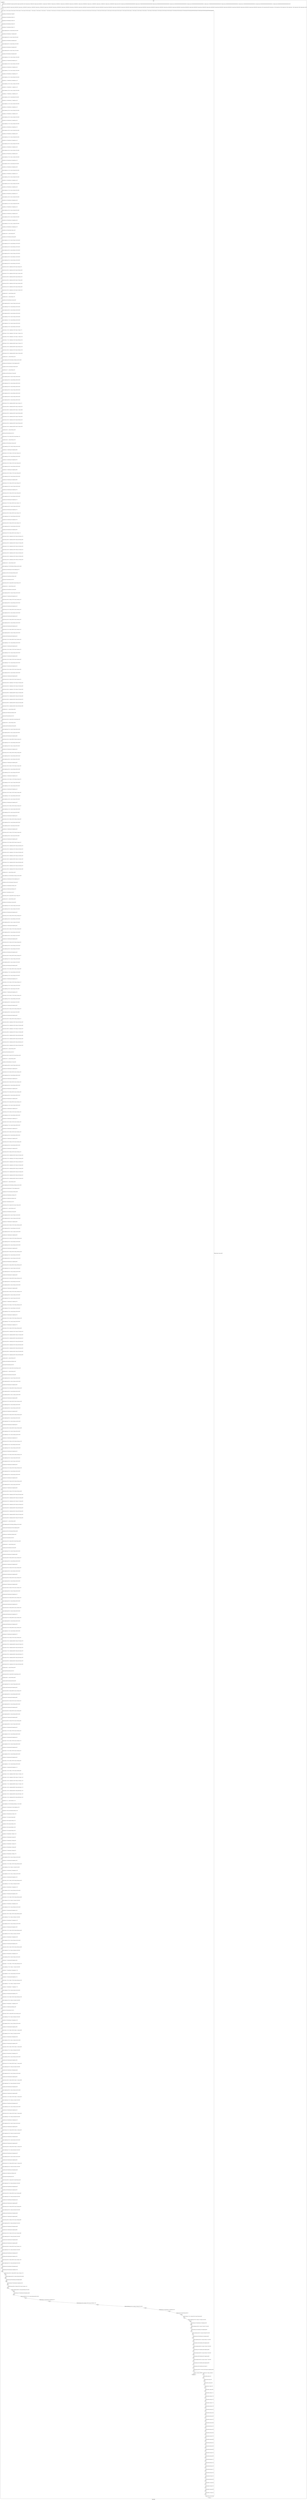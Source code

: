 digraph G {
label="Btor2XCFA";
subgraph cluster_0 {
label="main";
main_init[];
l1[];
l3[];
l4[];
l5[];
l6[];
l7[];
l8[];
l9[];
l10[];
l11[];
l12[];
l13[];
l14[];
l15[];
l16[];
l17[];
l18[];
l19[];
l20[];
l21[];
l22[];
l23[];
l24[];
l25[];
l26[];
l27[];
l28[];
l29[];
l30[];
l31[];
l32[];
l33[];
l34[];
l35[];
l36[];
l37[];
l38[];
l39[];
l40[];
l41[];
l42[];
l43[];
l44[];
l45[];
l46[];
l47[];
l48[];
l49[];
l50[];
l51[];
l52[];
l53[];
l54[];
l55[];
l56[];
l57[];
l58[];
l59[];
l60[];
l61[];
l62[];
l63[];
l64[];
l65[];
l66[];
l67[];
l68[];
l69[];
l70[];
l71[];
l72[];
l73[];
l74[];
l75[];
l76[];
l77[];
l78[];
l79[];
l80[];
l81[];
l82[];
l83[];
l84[];
l85[];
l86[];
l87[];
l88[];
l89[];
l90[];
l91[];
l92[];
l93[];
l94[];
l95[];
l96[];
l97[];
l98[];
l99[];
l100[];
l101[];
l102[];
l103[];
l104[];
l105[];
l106[];
l107[];
l108[];
l109[];
l110[];
l111[];
l112[];
l113[];
l114[];
l115[];
l116[];
l117[];
l118[];
l119[];
l120[];
l121[];
l122[];
l123[];
l124[];
l125[];
l126[];
l127[];
l128[];
l129[];
l130[];
l131[];
l132[];
l133[];
l134[];
l135[];
l136[];
l137[];
l138[];
l139[];
l140[];
l141[];
l142[];
l143[];
l144[];
l145[];
l146[];
l147[];
l148[];
l149[];
l150[];
l151[];
l152[];
l153[];
l154[];
l155[];
l156[];
l157[];
l158[];
l159[];
l160[];
l161[];
l162[];
l163[];
l164[];
l165[];
l166[];
l167[];
l168[];
l169[];
l170[];
l171[];
l172[];
l173[];
l174[];
l175[];
l176[];
l177[];
l178[];
l179[];
l180[];
l181[];
l182[];
l183[];
l184[];
l185[];
l186[];
l187[];
l188[];
l189[];
l190[];
l191[];
l192[];
l193[];
l194[];
l195[];
l196[];
l197[];
l198[];
l199[];
l200[];
l201[];
l202[];
l203[];
l204[];
l205[];
l206[];
l207[];
l208[];
l209[];
l210[];
l211[];
l212[];
l213[];
l214[];
l215[];
l216[];
l217[];
l218[];
l219[];
l220[];
l221[];
l222[];
l223[];
l224[];
l225[];
l226[];
l227[];
l228[];
l229[];
l230[];
l231[];
l232[];
l233[];
l234[];
l235[];
l236[];
l237[];
l238[];
l239[];
l240[];
l241[];
l242[];
l243[];
l244[];
l245[];
l246[];
l247[];
l248[];
l249[];
l250[];
l251[];
l252[];
l253[];
l254[];
l255[];
l256[];
l257[];
l258[];
l259[];
l260[];
l261[];
l262[];
l263[];
l264[];
l265[];
l266[];
l267[];
l268[];
l269[];
l270[];
l271[];
l272[];
l273[];
l274[];
l275[];
l276[];
l277[];
l278[];
l279[];
l280[];
l281[];
l282[];
l283[];
l284[];
l285[];
l286[];
l287[];
l288[];
l289[];
l290[];
l291[];
l292[];
l293[];
l294[];
l295[];
l296[];
l297[];
l298[];
l299[];
l300[];
l301[];
l302[];
l303[];
l304[];
l305[];
l306[];
l307[];
l308[];
l309[];
l310[];
l311[];
l312[];
l313[];
l314[];
l315[];
l316[];
l317[];
l318[];
l319[];
l320[];
l321[];
l322[];
l323[];
l324[];
l325[];
l326[];
l327[];
l328[];
l329[];
l330[];
l331[];
l332[];
l333[];
l334[];
l335[];
l336[];
l337[];
l338[];
l339[];
l340[];
l341[];
l342[];
l343[];
l344[];
l345[];
l346[];
l347[];
l348[];
l349[];
l350[];
l351[];
l352[];
l353[];
l354[];
l355[];
l356[];
l357[];
l358[];
l359[];
l360[];
l361[];
l362[];
l363[];
l364[];
l365[];
l366[];
l367[];
l368[];
l369[];
l370[];
l371[];
l372[];
l373[];
l374[];
l375[];
l376[];
l377[];
l378[];
l379[];
l380[];
l381[];
l382[];
l383[];
l384[];
l385[];
l386[];
l387[];
l388[];
l389[];
l390[];
l391[];
l392[];
l393[];
l394[];
l395[];
l396[];
l397[];
l398[];
l399[];
l400[];
l401[];
l402[];
l403[];
l404[];
l405[];
l406[];
l407[];
l408[];
l409[];
l410[];
l411[];
l412[];
l413[];
l414[];
l415[];
l416[];
l417[];
l418[];
l419[];
l420[];
l421[];
l422[];
l423[];
l424[];
l425[];
l426[];
l427[];
l428[];
l429[];
l430[];
l431[];
l432[];
l433[];
l434[];
l435[];
l436[];
l437[];
l438[];
l439[];
l440[];
l441[];
l442[];
l443[];
l444[];
l445[];
l446[];
l447[];
l448[];
l449[];
l450[];
l451[];
l452[];
l453[];
l454[];
l455[];
l456[];
l457[];
l458[];
l459[];
l460[];
l461[];
l462[];
l463[];
l464[];
l465[];
l466[];
l467[];
l468[];
l469[];
l470[];
l471[];
l472[];
l473[];
l474[];
l475[];
l476[];
l477[];
l478[];
l479[];
l480[];
l481[];
l482[];
l483[];
l484[];
l485[];
l486[];
l487[];
l488[];
l489[];
l490[];
l491[];
l492[];
l493[];
l494[];
l495[];
l496[];
l497[];
l498[];
l499[];
l500[];
l501[];
l502[];
l503[];
l504[];
l505[];
l506[];
l507[];
l508[];
l509[];
l510[];
l511[];
l512[];
l513[];
l514[];
l515[];
l516[];
l517[];
l518[];
l519[];
l520[];
l521[];
l522[];
l523[];
l524[];
l525[];
l526[];
l527[];
l528[];
l529[];
l530[];
l531[];
l532[];
l533[];
l534[];
l535[];
l536[];
l537[];
l538[];
l539[];
l540[];
l541[];
l542[];
l543[];
l544[];
l545[];
l546[];
l547[];
l548[];
l549[];
l550[];
l551[];
l552[];
l553[];
l554[];
l555[];
l556[];
l557[];
l558[];
l559[];
l560[];
l561[];
l562[];
l563[];
l564[];
l565[];
l566[];
l567[];
l568[];
l569[];
l570[];
l571[];
l572[];
l573[];
l574[];
l575[];
l576[];
l577[];
l578[];
l579[];
l580[];
l581[];
l582[];
l583[];
l584[];
l585[];
l586[];
l587[];
l588[];
l589[];
l590[];
l591[];
l592[];
l593[];
l594[];
l595[];
l596[];
l597[];
l598[];
l599[];
l600[];
l601[];
l602[];
l603[];
l604[];
l605[];
l606[];
l607[];
l608[];
l609[];
l610[];
l611[];
l612[];
l613[];
l614[];
l615[];
l616[];
l617[];
l618[];
l619[];
l620[];
l621[];
l622[];
l623[];
l624[];
l625[];
l626[];
l627[];
l628[];
l629[];
l630[];
l631[];
l632[];
l633[];
l634[];
l635[];
l636[];
l637[];
l638[];
l639[];
l640[];
l641[];
l642[];
l643[];
l644[];
l645[];
l646[];
l647[];
l648[];
l649[];
l650[];
l651[];
l652[];
l653[];
l654[];
l655[];
l656[];
l657[];
l658[];
l659[];
l660[];
l661[];
l662[];
l663[];
l664[];
l665[];
l666[];
l667[];
l668[];
l669[];
l670[];
l671[];
l672[];
l673[];
l674[];
l675[];
l676[];
l677[];
l678[];
l679[];
l680[];
l681[];
l682[];
l683[];
l684[];
l685[];
l686[];
l687[];
l688[];
l689[];
l690[];
l691[];
l692[];
l693[];
l694[];
l695[];
l696[];
l697[];
l698[];
l699[];
l700[];
l701[];
l702[];
l703[];
l704[];
l705[];
l706[];
l707[];
l708[];
l709[];
l710[];
l711[];
l712[];
l713[];
main_error[];
l714[];
l715[];
l716[];
l717[];
l718[];
l719[];
l720[];
l721[];
l722[];
l723[];
l724[];
l725[];
l726[];
l727[];
l728[];
l729[];
l730[];
l731[];
l732[];
l733[];
l734[];
l735[];
l736[];
l737[];
l738[];
l739[];
l740[];
l741[];
l742[];
l743[];
l744[];
l745[];
l746[];
l747[];
l748[];
l749[];
l750[];
l751[];
main_init -> l1 [label="[(assign const_5 #b00000000),(assign const_66 #b0),(assign const_88 #b01100100),(assign const_91 #b00001000),(assign const_94 #b00000111),(assign const_97 #b00000110),(assign const_100 #b00000101),(assign const_103 #b00000100),(assign const_106 #b00000011),(assign const_109 #b00000010),(assign const_112 #b00000001),(assign const_115 #b00001001),(assign const_120 #b00000000),(assign const_233 #b1),(assign const_236 #b000000000000000000000000),(assign const_237 #b00000000000000000000000000000000),(assign const_239 #b00000000000000000000000000000001),(assign const_243 #b00000000000000000000000000000010),(assign const_245 #b00000000000000000000000000000011),(assign const_247 #b00000000000000000000000000000100),(assign const_249 #b00000000000000000000000000000101),(assign const_251 #b00000000000000000000000000000110),(assign const_253 #b00000000000000000000000000000111),(assign const_334 #b00000000000000000000000000001000)] "];
l3 -> l4 [label="[(havoc input_161),(havoc input_163),(havoc input_165),(havoc input_167),(havoc input_169),(havoc input_171),(havoc input_173),(havoc input_175),(havoc input_177),(havoc input_179),(havoc input_181),(havoc input_183),(havoc input_185),(havoc input_187),(havoc input_189),(havoc input_191),(havoc input_193),(havoc input_195),(havoc input_197),(havoc input_199),(havoc input_201),(havoc input_203),(havoc input_205),(havoc input_207),(havoc input_209),(havoc input_211),(havoc input_213),(havoc input_215),(havoc input_217),(havoc input_219),(havoc input_221),(havoc input_223),(havoc input_225),(havoc input_227),(havoc input_229),(havoc input_231),(havoc input_235),(havoc input_286),(havoc input_351),(havoc input_445),(havoc input_539),(havoc input_642)] "];
l4 -> l5 [label="[(assign binary_83 (bvand state_67 state_69))] "];
l5 -> l6 [label="[(assign binary_84 (bvand binary_83 state_71))] "];
l6 -> l7 [label="[(assign binary_85 (bvand binary_84 state_73))] "];
l7 -> l8 [label="[(assign binary_86 (bvand binary_85 state_75))] "];
l8 -> l9 [label="[(assign binary_87 (bvand binary_86 state_77))] "];
l9 -> l10 [label="[(assign comparison_89 (ite (= const_88 state_6) #b1 #b0))] "];
l10 -> l11 [label="[(assign binary_90 (bvand binary_87 comparison_89))] "];
l11 -> l12 [label="[(assign comparison_92 (ite (= const_91 state_8) #b1 #b0))] "];
l12 -> l13 [label="[(assign binary_93 (bvand binary_90 comparison_92))] "];
l13 -> l14 [label="[(assign comparison_95 (ite (= const_94 state_10) #b1 #b0))] "];
l14 -> l15 [label="[(assign binary_96 (bvand binary_93 comparison_95))] "];
l15 -> l16 [label="[(assign comparison_98 (ite (= const_97 state_12) #b1 #b0))] "];
l16 -> l17 [label="[(assign binary_99 (bvand binary_96 comparison_98))] "];
l17 -> l18 [label="[(assign comparison_101 (ite (= const_100 state_14) #b1 #b0))] "];
l18 -> l19 [label="[(assign binary_102 (bvand binary_99 comparison_101))] "];
l19 -> l20 [label="[(assign comparison_104 (ite (= const_103 state_16) #b1 #b0))] "];
l20 -> l21 [label="[(assign binary_105 (bvand binary_102 comparison_104))] "];
l21 -> l22 [label="[(assign comparison_107 (ite (= const_106 state_18) #b1 #b0))] "];
l22 -> l23 [label="[(assign binary_108 (bvand binary_105 comparison_107))] "];
l23 -> l24 [label="[(assign comparison_110 (ite (= const_109 state_20) #b1 #b0))] "];
l24 -> l25 [label="[(assign binary_111 (bvand binary_108 comparison_110))] "];
l25 -> l26 [label="[(assign comparison_113 (ite (= const_112 state_22) #b1 #b0))] "];
l26 -> l27 [label="[(assign binary_114 (bvand binary_111 comparison_113))] "];
l27 -> l28 [label="[(assign comparison_116 (ite (= const_115 state_24) #b1 #b0))] "];
l28 -> l29 [label="[(assign binary_117 (bvand binary_114 comparison_116))] "];
l29 -> l30 [label="[(assign comparison_118 (ite (= const_88 state_26) #b1 #b0))] "];
l30 -> l31 [label="[(assign binary_119 (bvand binary_117 comparison_118))] "];
l31 -> l32 [label="[(assign comparison_121 (ite (= const_120 state_28) #b1 #b0))] "];
l32 -> l33 [label="[(assign binary_122 (bvand binary_119 comparison_121))] "];
l33 -> l34 [label="[(assign comparison_123 (ite (= const_120 state_30) #b1 #b0))] "];
l34 -> l35 [label="[(assign binary_124 (bvand binary_122 comparison_123))] "];
l35 -> l36 [label="[(assign comparison_125 (ite (= const_120 state_32) #b1 #b0))] "];
l36 -> l37 [label="[(assign binary_126 (bvand binary_124 comparison_125))] "];
l37 -> l38 [label="[(assign comparison_127 (ite (= const_120 state_34) #b1 #b0))] "];
l38 -> l39 [label="[(assign binary_128 (bvand binary_126 comparison_127))] "];
l39 -> l40 [label="[(assign comparison_129 (ite (= const_120 state_36) #b1 #b0))] "];
l40 -> l41 [label="[(assign binary_130 (bvand binary_128 comparison_129))] "];
l41 -> l42 [label="[(assign comparison_131 (ite (= const_120 state_38) #b1 #b0))] "];
l42 -> l43 [label="[(assign binary_132 (bvand binary_130 comparison_131))] "];
l43 -> l44 [label="[(assign comparison_133 (ite (= const_120 state_40) #b1 #b0))] "];
l44 -> l45 [label="[(assign binary_134 (bvand binary_132 comparison_133))] "];
l45 -> l46 [label="[(assign comparison_135 (ite (= const_120 state_42) #b1 #b0))] "];
l46 -> l47 [label="[(assign binary_136 (bvand binary_134 comparison_135))] "];
l47 -> l48 [label="[(assign comparison_137 (ite (= const_112 state_44) #b1 #b0))] "];
l48 -> l49 [label="[(assign binary_138 (bvand binary_136 comparison_137))] "];
l49 -> l50 [label="[(assign comparison_139 (ite (= const_88 state_46) #b1 #b0))] "];
l50 -> l51 [label="[(assign binary_140 (bvand binary_138 comparison_139))] "];
l51 -> l52 [label="[(assign comparison_141 (ite (= const_120 state_48) #b1 #b0))] "];
l52 -> l53 [label="[(assign binary_142 (bvand binary_140 comparison_141))] "];
l53 -> l54 [label="[(assign comparison_143 (ite (= const_120 state_50) #b1 #b0))] "];
l54 -> l55 [label="[(assign binary_144 (bvand binary_142 comparison_143))] "];
l55 -> l56 [label="[(assign comparison_145 (ite (= const_120 state_52) #b1 #b0))] "];
l56 -> l57 [label="[(assign binary_146 (bvand binary_144 comparison_145))] "];
l57 -> l58 [label="[(assign comparison_147 (ite (= const_120 state_54) #b1 #b0))] "];
l58 -> l59 [label="[(assign binary_148 (bvand binary_146 comparison_147))] "];
l59 -> l60 [label="[(assign comparison_149 (ite (= const_120 state_56) #b1 #b0))] "];
l60 -> l61 [label="[(assign binary_150 (bvand binary_148 comparison_149))] "];
l61 -> l62 [label="[(assign comparison_151 (ite (= const_120 state_58) #b1 #b0))] "];
l62 -> l63 [label="[(assign binary_152 (bvand binary_150 comparison_151))] "];
l63 -> l64 [label="[(assign comparison_153 (ite (= const_120 state_60) #b1 #b0))] "];
l64 -> l65 [label="[(assign binary_154 (bvand binary_152 comparison_153))] "];
l65 -> l66 [label="[(assign comparison_155 (ite (= const_120 state_62) #b1 #b0))] "];
l66 -> l67 [label="[(assign binary_156 (bvand binary_154 comparison_155))] "];
l67 -> l68 [label="[(assign comparison_157 (ite (= const_112 state_64) #b1 #b0))] "];
l68 -> l69 [label="[(assign binary_158 (bvand binary_156 comparison_157))] "];
l69 -> l70 [label="[(assign binary_159 (bvand state_81 binary_158))] "];
l70 -> l71 [label="[(assign binary_238 (++ const_236 input_199))] "];
l71 -> l72 [label="[(assign binary_240 (bvsub binary_238 const_239))] "];
l72 -> l73 [label="[(assign comparison_241 (ite (= const_237 binary_240) #b1 #b0))] "];
l73 -> l74 [label="[(assign comparison_242 (ite (= const_239 binary_240) #b1 #b0))] "];
l74 -> l75 [label="[(assign comparison_244 (ite (= const_243 binary_240) #b1 #b0))] "];
l75 -> l76 [label="[(assign comparison_246 (ite (= const_245 binary_240) #b1 #b0))] "];
l76 -> l77 [label="[(assign comparison_248 (ite (= const_247 binary_240) #b1 #b0))] "];
l77 -> l78 [label="[(assign comparison_250 (ite (= const_249 binary_240) #b1 #b0))] "];
l78 -> l79 [label="[(assign comparison_252 (ite (= const_251 binary_240) #b1 #b0))] "];
l79 -> l80 [label="[(assign comparison_254 (ite (= const_253 binary_240) #b1 #b0))] "];
l80 -> l81 [label="[(assign ternary_255 (ite (= comparison_254 #b1) input_195 input_197))] "];
l81 -> l82 [label="[(assign ternary_256 (ite (= comparison_252 #b1) input_193 ternary_255))] "];
l82 -> l83 [label="[(assign ternary_257 (ite (= comparison_250 #b1) input_191 ternary_256))] "];
l83 -> l84 [label="[(assign ternary_258 (ite (= comparison_248 #b1) input_189 ternary_257))] "];
l84 -> l85 [label="[(assign ternary_259 (ite (= comparison_246 #b1) input_187 ternary_258))] "];
l85 -> l86 [label="[(assign ternary_260 (ite (= comparison_244 #b1) input_185 ternary_259))] "];
l86 -> l87 [label="[(assign ternary_261 (ite (= comparison_242 #b1) input_183 ternary_260))] "];
l87 -> l88 [label="[(assign ternary_262 (ite (= comparison_241 #b1) input_181 ternary_261))] "];
l88 -> l89 [label="[(assign binary_263 (++ const_236 ternary_262))] "];
l89 -> l90 [label="[(assign binary_264 (++ const_236 input_179))] "];
l90 -> l91 [label="[(assign binary_265 (bvsub binary_264 const_239))] "];
l91 -> l92 [label="[(assign comparison_266 (ite (= const_237 binary_265) #b1 #b0))] "];
l92 -> l93 [label="[(assign comparison_267 (ite (= const_239 binary_265) #b1 #b0))] "];
l93 -> l94 [label="[(assign comparison_268 (ite (= const_243 binary_265) #b1 #b0))] "];
l94 -> l95 [label="[(assign comparison_269 (ite (= const_245 binary_265) #b1 #b0))] "];
l95 -> l96 [label="[(assign comparison_270 (ite (= const_247 binary_265) #b1 #b0))] "];
l96 -> l97 [label="[(assign comparison_271 (ite (= const_249 binary_265) #b1 #b0))] "];
l97 -> l98 [label="[(assign comparison_272 (ite (= const_251 binary_265) #b1 #b0))] "];
l98 -> l99 [label="[(assign comparison_273 (ite (= const_253 binary_265) #b1 #b0))] "];
l99 -> l100 [label="[(assign ternary_274 (ite (= comparison_273 #b1) input_175 input_177))] "];
l100 -> l101 [label="[(assign ternary_275 (ite (= comparison_272 #b1) input_173 ternary_274))] "];
l101 -> l102 [label="[(assign ternary_276 (ite (= comparison_271 #b1) input_171 ternary_275))] "];
l102 -> l103 [label="[(assign ternary_277 (ite (= comparison_270 #b1) input_169 ternary_276))] "];
l103 -> l104 [label="[(assign ternary_278 (ite (= comparison_269 #b1) input_167 ternary_277))] "];
l104 -> l105 [label="[(assign ternary_279 (ite (= comparison_268 #b1) input_165 ternary_278))] "];
l105 -> l106 [label="[(assign ternary_280 (ite (= comparison_267 #b1) input_163 ternary_279))] "];
l106 -> l107 [label="[(assign ternary_281 (ite (= comparison_266 #b1) input_161 ternary_280))] "];
l107 -> l108 [label="[(assign binary_282 (++ const_236 ternary_281))] "];
l108 -> l109 [label="[(assign comparison_283 (ite (bvule binary_263 binary_282) #b1 #b0))] "];
l109 -> l110 [label="[(assign binary_284 (bvand input_221 (bvnot comparison_283)))] "];
l110 -> l111 [label="[(assign binary_285 (bvor (bvnot input_235) binary_284))] "];
l111 -> l112 [label="[(assign binary_287 (++ const_236 input_219))] "];
l112 -> l113 [label="[(assign binary_288 (bvsub binary_287 const_239))] "];
l113 -> l114 [label="[(assign comparison_289 (ite (= const_237 binary_288) #b1 #b0))] "];
l114 -> l115 [label="[(assign comparison_290 (ite (= const_239 binary_288) #b1 #b0))] "];
l115 -> l116 [label="[(assign comparison_291 (ite (= const_243 binary_288) #b1 #b0))] "];
l116 -> l117 [label="[(assign comparison_292 (ite (= const_245 binary_288) #b1 #b0))] "];
l117 -> l118 [label="[(assign comparison_293 (ite (= const_247 binary_288) #b1 #b0))] "];
l118 -> l119 [label="[(assign comparison_294 (ite (= const_249 binary_288) #b1 #b0))] "];
l119 -> l120 [label="[(assign comparison_295 (ite (= const_251 binary_288) #b1 #b0))] "];
l120 -> l121 [label="[(assign comparison_296 (ite (= const_253 binary_288) #b1 #b0))] "];
l121 -> l122 [label="[(assign ternary_297 (ite (= comparison_296 #b1) input_215 input_217))] "];
l122 -> l123 [label="[(assign ternary_298 (ite (= comparison_295 #b1) input_213 ternary_297))] "];
l123 -> l124 [label="[(assign ternary_299 (ite (= comparison_294 #b1) input_211 ternary_298))] "];
l124 -> l125 [label="[(assign ternary_300 (ite (= comparison_293 #b1) input_209 ternary_299))] "];
l125 -> l126 [label="[(assign ternary_301 (ite (= comparison_292 #b1) input_207 ternary_300))] "];
l126 -> l127 [label="[(assign ternary_302 (ite (= comparison_291 #b1) input_205 ternary_301))] "];
l127 -> l128 [label="[(assign ternary_303 (ite (= comparison_290 #b1) input_203 ternary_302))] "];
l128 -> l129 [label="[(assign ternary_304 (ite (= comparison_289 #b1) input_201 ternary_303))] "];
l129 -> l130 [label="[(assign binary_305 (++ const_236 ternary_304))] "];
l130 -> l131 [label="[(assign slice_306 (extract binary_265 0 8))] "];
l131 -> l132 [label="[(assign ternary_307 (ite (= input_235 #b1) slice_306 input_179))] "];
l132 -> l133 [label="[(assign binary_308 (++ const_236 ternary_307))] "];
l133 -> l134 [label="[(assign binary_309 (bvsub binary_308 const_239))] "];
l134 -> l135 [label="[(assign comparison_310 (ite (= const_237 binary_309) #b1 #b0))] "];
l135 -> l136 [label="[(assign binary_311 (bvand input_235 comparison_266))] "];
l136 -> l137 [label="[(assign ternary_312 (ite (= binary_311 #b1) const_120 input_161))] "];
l137 -> l138 [label="[(assign comparison_313 (ite (= const_239 binary_309) #b1 #b0))] "];
l138 -> l139 [label="[(assign binary_314 (bvand input_235 comparison_267))] "];
l139 -> l140 [label="[(assign ternary_315 (ite (= binary_314 #b1) const_120 input_163))] "];
l140 -> l141 [label="[(assign comparison_316 (ite (= const_243 binary_309) #b1 #b0))] "];
l141 -> l142 [label="[(assign binary_317 (bvand input_235 comparison_268))] "];
l142 -> l143 [label="[(assign ternary_318 (ite (= binary_317 #b1) const_120 input_165))] "];
l143 -> l144 [label="[(assign comparison_319 (ite (= const_245 binary_309) #b1 #b0))] "];
l144 -> l145 [label="[(assign binary_320 (bvand input_235 comparison_269))] "];
l145 -> l146 [label="[(assign ternary_321 (ite (= binary_320 #b1) const_120 input_167))] "];
l146 -> l147 [label="[(assign comparison_322 (ite (= const_247 binary_309) #b1 #b0))] "];
l147 -> l148 [label="[(assign binary_323 (bvand input_235 comparison_270))] "];
l148 -> l149 [label="[(assign ternary_324 (ite (= binary_323 #b1) const_120 input_169))] "];
l149 -> l150 [label="[(assign comparison_325 (ite (= const_249 binary_309) #b1 #b0))] "];
l150 -> l151 [label="[(assign binary_326 (bvand input_235 comparison_271))] "];
l151 -> l152 [label="[(assign ternary_327 (ite (= binary_326 #b1) const_120 input_171))] "];
l152 -> l153 [label="[(assign comparison_328 (ite (= const_251 binary_309) #b1 #b0))] "];
l153 -> l154 [label="[(assign binary_329 (bvand input_235 comparison_272))] "];
l154 -> l155 [label="[(assign ternary_330 (ite (= binary_329 #b1) const_120 input_173))] "];
l155 -> l156 [label="[(assign comparison_331 (ite (= const_253 binary_309) #b1 #b0))] "];
l156 -> l157 [label="[(assign binary_332 (bvand input_235 comparison_273))] "];
l157 -> l158 [label="[(assign ternary_333 (ite (= binary_332 #b1) const_120 input_175))] "];
l158 -> l159 [label="[(assign comparison_335 (ite (= const_334 binary_265) #b1 #b0))] "];
l159 -> l160 [label="[(assign binary_336 (bvand input_235 comparison_335))] "];
l160 -> l161 [label="[(assign ternary_337 (ite (= binary_336 #b1) const_120 input_177))] "];
l161 -> l162 [label="[(assign ternary_338 (ite (= comparison_331 #b1) ternary_333 ternary_337))] "];
l162 -> l163 [label="[(assign ternary_339 (ite (= comparison_328 #b1) ternary_330 ternary_338))] "];
l163 -> l164 [label="[(assign ternary_340 (ite (= comparison_325 #b1) ternary_327 ternary_339))] "];
l164 -> l165 [label="[(assign ternary_341 (ite (= comparison_322 #b1) ternary_324 ternary_340))] "];
l165 -> l166 [label="[(assign ternary_342 (ite (= comparison_319 #b1) ternary_321 ternary_341))] "];
l166 -> l167 [label="[(assign ternary_343 (ite (= comparison_316 #b1) ternary_318 ternary_342))] "];
l167 -> l168 [label="[(assign ternary_344 (ite (= comparison_313 #b1) ternary_315 ternary_343))] "];
l168 -> l169 [label="[(assign ternary_345 (ite (= comparison_310 #b1) ternary_312 ternary_344))] "];
l169 -> l170 [label="[(assign binary_346 (++ const_236 ternary_345))] "];
l170 -> l171 [label="[(assign comparison_347 (ite (bvule binary_305 binary_346) #b1 #b0))] "];
l171 -> l172 [label="[(assign binary_348 (bvand input_223 (bvnot comparison_347)))] "];
l172 -> l173 [label="[(assign binary_349 (bvor (bvnot input_286) binary_348))] "];
l173 -> l174 [label="[(assign binary_350 (bvand binary_285 binary_349))] "];
l174 -> l175 [label="[(assign slice_352 (extract binary_309 0 8))] "];
l175 -> l176 [label="[(assign ternary_353 (ite (= input_286 #b1) slice_352 ternary_307))] "];
l176 -> l177 [label="[(assign binary_354 (++ const_236 ternary_353))] "];
l177 -> l178 [label="[(assign binary_355 (bvsub binary_354 const_239))] "];
l178 -> l179 [label="[(assign comparison_356 (ite (= const_237 binary_355) #b1 #b0))] "];
l179 -> l180 [label="[(assign binary_357 (bvand input_286 comparison_310))] "];
l180 -> l181 [label="[(assign ternary_358 (ite (= binary_357 #b1) const_120 ternary_312))] "];
l181 -> l182 [label="[(assign comparison_359 (ite (= const_239 binary_355) #b1 #b0))] "];
l182 -> l183 [label="[(assign binary_360 (bvand input_286 comparison_313))] "];
l183 -> l184 [label="[(assign ternary_361 (ite (= binary_360 #b1) const_120 ternary_315))] "];
l184 -> l185 [label="[(assign comparison_362 (ite (= const_243 binary_355) #b1 #b0))] "];
l185 -> l186 [label="[(assign binary_363 (bvand input_286 comparison_316))] "];
l186 -> l187 [label="[(assign ternary_364 (ite (= binary_363 #b1) const_120 ternary_318))] "];
l187 -> l188 [label="[(assign comparison_365 (ite (= const_245 binary_355) #b1 #b0))] "];
l188 -> l189 [label="[(assign binary_366 (bvand input_286 comparison_319))] "];
l189 -> l190 [label="[(assign ternary_367 (ite (= binary_366 #b1) const_120 ternary_321))] "];
l190 -> l191 [label="[(assign comparison_368 (ite (= const_247 binary_355) #b1 #b0))] "];
l191 -> l192 [label="[(assign binary_369 (bvand input_286 comparison_322))] "];
l192 -> l193 [label="[(assign ternary_370 (ite (= binary_369 #b1) const_120 ternary_324))] "];
l193 -> l194 [label="[(assign comparison_371 (ite (= const_249 binary_355) #b1 #b0))] "];
l194 -> l195 [label="[(assign binary_372 (bvand input_286 comparison_325))] "];
l195 -> l196 [label="[(assign ternary_373 (ite (= binary_372 #b1) const_120 ternary_327))] "];
l196 -> l197 [label="[(assign comparison_374 (ite (= const_251 binary_355) #b1 #b0))] "];
l197 -> l198 [label="[(assign binary_375 (bvand input_286 comparison_328))] "];
l198 -> l199 [label="[(assign ternary_376 (ite (= binary_375 #b1) const_120 ternary_330))] "];
l199 -> l200 [label="[(assign comparison_377 (ite (= const_253 binary_355) #b1 #b0))] "];
l200 -> l201 [label="[(assign binary_378 (bvand input_286 comparison_331))] "];
l201 -> l202 [label="[(assign ternary_379 (ite (= binary_378 #b1) const_120 ternary_333))] "];
l202 -> l203 [label="[(assign comparison_380 (ite (= const_334 binary_309) #b1 #b0))] "];
l203 -> l204 [label="[(assign binary_381 (bvand input_286 comparison_380))] "];
l204 -> l205 [label="[(assign ternary_382 (ite (= binary_381 #b1) const_120 ternary_337))] "];
l205 -> l206 [label="[(assign ternary_383 (ite (= comparison_377 #b1) ternary_379 ternary_382))] "];
l206 -> l207 [label="[(assign ternary_384 (ite (= comparison_374 #b1) ternary_376 ternary_383))] "];
l207 -> l208 [label="[(assign ternary_385 (ite (= comparison_371 #b1) ternary_373 ternary_384))] "];
l208 -> l209 [label="[(assign ternary_386 (ite (= comparison_368 #b1) ternary_370 ternary_385))] "];
l209 -> l210 [label="[(assign ternary_387 (ite (= comparison_365 #b1) ternary_367 ternary_386))] "];
l210 -> l211 [label="[(assign ternary_388 (ite (= comparison_362 #b1) ternary_364 ternary_387))] "];
l211 -> l212 [label="[(assign ternary_389 (ite (= comparison_359 #b1) ternary_361 ternary_388))] "];
l212 -> l213 [label="[(assign ternary_390 (ite (= comparison_356 #b1) ternary_358 ternary_389))] "];
l213 -> l214 [label="[(assign binary_391 (++ const_236 ternary_390))] "];
l214 -> l215 [label="[(assign binary_392 (bvadd const_239 binary_238))] "];
l215 -> l216 [label="[(assign slice_393 (extract binary_392 0 8))] "];
l216 -> l217 [label="[(assign ternary_394 (ite (= input_235 #b1) slice_393 input_199))] "];
l217 -> l218 [label="[(assign binary_395 (++ const_236 ternary_394))] "];
l218 -> l219 [label="[(assign binary_396 (bvsub binary_395 const_239))] "];
l219 -> l220 [label="[(assign comparison_397 (ite (= const_237 binary_396) #b1 #b0))] "];
l220 -> l221 [label="[(assign comparison_398 (ite (= const_120 input_199) #b1 #b0))] "];
l221 -> l222 [label="[(assign binary_399 (bvand input_235 comparison_398))] "];
l222 -> l223 [label="[(assign ternary_400 (ite (= binary_399 #b1) ternary_281 input_181))] "];
l223 -> l224 [label="[(assign comparison_401 (ite (= const_239 binary_396) #b1 #b0))] "];
l224 -> l225 [label="[(assign comparison_402 (ite (= const_112 input_199) #b1 #b0))] "];
l225 -> l226 [label="[(assign binary_403 (bvand input_235 comparison_402))] "];
l226 -> l227 [label="[(assign ternary_404 (ite (= binary_403 #b1) ternary_281 input_183))] "];
l227 -> l228 [label="[(assign comparison_405 (ite (= const_243 binary_396) #b1 #b0))] "];
l228 -> l229 [label="[(assign comparison_406 (ite (= const_109 input_199) #b1 #b0))] "];
l229 -> l230 [label="[(assign binary_407 (bvand input_235 comparison_406))] "];
l230 -> l231 [label="[(assign ternary_408 (ite (= binary_407 #b1) ternary_281 input_185))] "];
l231 -> l232 [label="[(assign comparison_409 (ite (= const_245 binary_396) #b1 #b0))] "];
l232 -> l233 [label="[(assign comparison_410 (ite (= const_106 input_199) #b1 #b0))] "];
l233 -> l234 [label="[(assign binary_411 (bvand input_235 comparison_410))] "];
l234 -> l235 [label="[(assign ternary_412 (ite (= binary_411 #b1) ternary_281 input_187))] "];
l235 -> l236 [label="[(assign comparison_413 (ite (= const_247 binary_396) #b1 #b0))] "];
l236 -> l237 [label="[(assign comparison_414 (ite (= const_103 input_199) #b1 #b0))] "];
l237 -> l238 [label="[(assign binary_415 (bvand input_235 comparison_414))] "];
l238 -> l239 [label="[(assign ternary_416 (ite (= binary_415 #b1) ternary_281 input_189))] "];
l239 -> l240 [label="[(assign comparison_417 (ite (= const_249 binary_396) #b1 #b0))] "];
l240 -> l241 [label="[(assign comparison_418 (ite (= const_100 input_199) #b1 #b0))] "];
l241 -> l242 [label="[(assign binary_419 (bvand input_235 comparison_418))] "];
l242 -> l243 [label="[(assign ternary_420 (ite (= binary_419 #b1) ternary_281 input_191))] "];
l243 -> l244 [label="[(assign comparison_421 (ite (= const_251 binary_396) #b1 #b0))] "];
l244 -> l245 [label="[(assign comparison_422 (ite (= const_97 input_199) #b1 #b0))] "];
l245 -> l246 [label="[(assign binary_423 (bvand input_235 comparison_422))] "];
l246 -> l247 [label="[(assign ternary_424 (ite (= binary_423 #b1) ternary_281 input_193))] "];
l247 -> l248 [label="[(assign comparison_425 (ite (= const_253 binary_396) #b1 #b0))] "];
l248 -> l249 [label="[(assign comparison_426 (ite (= const_94 input_199) #b1 #b0))] "];
l249 -> l250 [label="[(assign binary_427 (bvand input_235 comparison_426))] "];
l250 -> l251 [label="[(assign ternary_428 (ite (= binary_427 #b1) ternary_281 input_195))] "];
l251 -> l252 [label="[(assign comparison_429 (ite (= const_91 input_199) #b1 #b0))] "];
l252 -> l253 [label="[(assign binary_430 (bvand input_235 comparison_429))] "];
l253 -> l254 [label="[(assign ternary_431 (ite (= binary_430 #b1) ternary_281 input_197))] "];
l254 -> l255 [label="[(assign ternary_432 (ite (= comparison_425 #b1) ternary_428 ternary_431))] "];
l255 -> l256 [label="[(assign ternary_433 (ite (= comparison_421 #b1) ternary_424 ternary_432))] "];
l256 -> l257 [label="[(assign ternary_434 (ite (= comparison_417 #b1) ternary_420 ternary_433))] "];
l257 -> l258 [label="[(assign ternary_435 (ite (= comparison_413 #b1) ternary_416 ternary_434))] "];
l258 -> l259 [label="[(assign ternary_436 (ite (= comparison_409 #b1) ternary_412 ternary_435))] "];
l259 -> l260 [label="[(assign ternary_437 (ite (= comparison_405 #b1) ternary_408 ternary_436))] "];
l260 -> l261 [label="[(assign ternary_438 (ite (= comparison_401 #b1) ternary_404 ternary_437))] "];
l261 -> l262 [label="[(assign ternary_439 (ite (= comparison_397 #b1) ternary_400 ternary_438))] "];
l262 -> l263 [label="[(assign binary_440 (++ const_236 ternary_439))] "];
l263 -> l264 [label="[(assign comparison_441 (ite (bvule binary_391 binary_440) #b1 #b0))] "];
l264 -> l265 [label="[(assign binary_442 (bvand input_225 (bvnot comparison_441)))] "];
l265 -> l266 [label="[(assign binary_443 (bvor (bvnot input_351) binary_442))] "];
l266 -> l267 [label="[(assign binary_444 (bvand binary_350 binary_443))] "];
l267 -> l268 [label="[(assign binary_446 (bvadd const_239 binary_287))] "];
l268 -> l269 [label="[(assign slice_447 (extract binary_446 0 8))] "];
l269 -> l270 [label="[(assign ternary_448 (ite (= input_286 #b1) slice_447 input_219))] "];
l270 -> l271 [label="[(assign binary_449 (++ const_236 ternary_448))] "];
l271 -> l272 [label="[(assign binary_450 (bvsub binary_449 const_239))] "];
l272 -> l273 [label="[(assign comparison_451 (ite (= const_237 binary_450) #b1 #b0))] "];
l273 -> l274 [label="[(assign comparison_452 (ite (= const_120 input_219) #b1 #b0))] "];
l274 -> l275 [label="[(assign binary_453 (bvand input_286 comparison_452))] "];
l275 -> l276 [label="[(assign ternary_454 (ite (= binary_453 #b1) ternary_345 input_201))] "];
l276 -> l277 [label="[(assign comparison_455 (ite (= const_239 binary_450) #b1 #b0))] "];
l277 -> l278 [label="[(assign comparison_456 (ite (= const_112 input_219) #b1 #b0))] "];
l278 -> l279 [label="[(assign binary_457 (bvand input_286 comparison_456))] "];
l279 -> l280 [label="[(assign ternary_458 (ite (= binary_457 #b1) ternary_345 input_203))] "];
l280 -> l281 [label="[(assign comparison_459 (ite (= const_243 binary_450) #b1 #b0))] "];
l281 -> l282 [label="[(assign comparison_460 (ite (= const_109 input_219) #b1 #b0))] "];
l282 -> l283 [label="[(assign binary_461 (bvand input_286 comparison_460))] "];
l283 -> l284 [label="[(assign ternary_462 (ite (= binary_461 #b1) ternary_345 input_205))] "];
l284 -> l285 [label="[(assign comparison_463 (ite (= const_245 binary_450) #b1 #b0))] "];
l285 -> l286 [label="[(assign comparison_464 (ite (= const_106 input_219) #b1 #b0))] "];
l286 -> l287 [label="[(assign binary_465 (bvand input_286 comparison_464))] "];
l287 -> l288 [label="[(assign ternary_466 (ite (= binary_465 #b1) ternary_345 input_207))] "];
l288 -> l289 [label="[(assign comparison_467 (ite (= const_247 binary_450) #b1 #b0))] "];
l289 -> l290 [label="[(assign comparison_468 (ite (= const_103 input_219) #b1 #b0))] "];
l290 -> l291 [label="[(assign binary_469 (bvand input_286 comparison_468))] "];
l291 -> l292 [label="[(assign ternary_470 (ite (= binary_469 #b1) ternary_345 input_209))] "];
l292 -> l293 [label="[(assign comparison_471 (ite (= const_249 binary_450) #b1 #b0))] "];
l293 -> l294 [label="[(assign comparison_472 (ite (= const_100 input_219) #b1 #b0))] "];
l294 -> l295 [label="[(assign binary_473 (bvand input_286 comparison_472))] "];
l295 -> l296 [label="[(assign ternary_474 (ite (= binary_473 #b1) ternary_345 input_211))] "];
l296 -> l297 [label="[(assign comparison_475 (ite (= const_251 binary_450) #b1 #b0))] "];
l297 -> l298 [label="[(assign comparison_476 (ite (= const_97 input_219) #b1 #b0))] "];
l298 -> l299 [label="[(assign binary_477 (bvand input_286 comparison_476))] "];
l299 -> l300 [label="[(assign ternary_478 (ite (= binary_477 #b1) ternary_345 input_213))] "];
l300 -> l301 [label="[(assign comparison_479 (ite (= const_253 binary_450) #b1 #b0))] "];
l301 -> l302 [label="[(assign comparison_480 (ite (= const_94 input_219) #b1 #b0))] "];
l302 -> l303 [label="[(assign binary_481 (bvand input_286 comparison_480))] "];
l303 -> l304 [label="[(assign ternary_482 (ite (= binary_481 #b1) ternary_345 input_215))] "];
l304 -> l305 [label="[(assign comparison_483 (ite (= const_91 input_219) #b1 #b0))] "];
l305 -> l306 [label="[(assign binary_484 (bvand input_286 comparison_483))] "];
l306 -> l307 [label="[(assign ternary_485 (ite (= binary_484 #b1) ternary_345 input_217))] "];
l307 -> l308 [label="[(assign ternary_486 (ite (= comparison_479 #b1) ternary_482 ternary_485))] "];
l308 -> l309 [label="[(assign ternary_487 (ite (= comparison_475 #b1) ternary_478 ternary_486))] "];
l309 -> l310 [label="[(assign ternary_488 (ite (= comparison_471 #b1) ternary_474 ternary_487))] "];
l310 -> l311 [label="[(assign ternary_489 (ite (= comparison_467 #b1) ternary_470 ternary_488))] "];
l311 -> l312 [label="[(assign ternary_490 (ite (= comparison_463 #b1) ternary_466 ternary_489))] "];
l312 -> l313 [label="[(assign ternary_491 (ite (= comparison_459 #b1) ternary_462 ternary_490))] "];
l313 -> l314 [label="[(assign ternary_492 (ite (= comparison_455 #b1) ternary_458 ternary_491))] "];
l314 -> l315 [label="[(assign ternary_493 (ite (= comparison_451 #b1) ternary_454 ternary_492))] "];
l315 -> l316 [label="[(assign binary_494 (++ const_236 ternary_493))] "];
l316 -> l317 [label="[(assign slice_495 (extract binary_396 0 8))] "];
l317 -> l318 [label="[(assign ternary_496 (ite (= input_351 #b1) slice_495 ternary_394))] "];
l318 -> l319 [label="[(assign binary_497 (++ const_236 ternary_496))] "];
l319 -> l320 [label="[(assign binary_498 (bvsub binary_497 const_239))] "];
l320 -> l321 [label="[(assign comparison_499 (ite (= const_237 binary_498) #b1 #b0))] "];
l321 -> l322 [label="[(assign binary_500 (bvand input_351 comparison_397))] "];
l322 -> l323 [label="[(assign ternary_501 (ite (= binary_500 #b1) const_120 ternary_400))] "];
l323 -> l324 [label="[(assign comparison_502 (ite (= const_239 binary_498) #b1 #b0))] "];
l324 -> l325 [label="[(assign binary_503 (bvand input_351 comparison_401))] "];
l325 -> l326 [label="[(assign ternary_504 (ite (= binary_503 #b1) const_120 ternary_404))] "];
l326 -> l327 [label="[(assign comparison_505 (ite (= const_243 binary_498) #b1 #b0))] "];
l327 -> l328 [label="[(assign binary_506 (bvand input_351 comparison_405))] "];
l328 -> l329 [label="[(assign ternary_507 (ite (= binary_506 #b1) const_120 ternary_408))] "];
l329 -> l330 [label="[(assign comparison_508 (ite (= const_245 binary_498) #b1 #b0))] "];
l330 -> l331 [label="[(assign binary_509 (bvand input_351 comparison_409))] "];
l331 -> l332 [label="[(assign ternary_510 (ite (= binary_509 #b1) const_120 ternary_412))] "];
l332 -> l333 [label="[(assign comparison_511 (ite (= const_247 binary_498) #b1 #b0))] "];
l333 -> l334 [label="[(assign binary_512 (bvand input_351 comparison_413))] "];
l334 -> l335 [label="[(assign ternary_513 (ite (= binary_512 #b1) const_120 ternary_416))] "];
l335 -> l336 [label="[(assign comparison_514 (ite (= const_249 binary_498) #b1 #b0))] "];
l336 -> l337 [label="[(assign binary_515 (bvand input_351 comparison_417))] "];
l337 -> l338 [label="[(assign ternary_516 (ite (= binary_515 #b1) const_120 ternary_420))] "];
l338 -> l339 [label="[(assign comparison_517 (ite (= const_251 binary_498) #b1 #b0))] "];
l339 -> l340 [label="[(assign binary_518 (bvand input_351 comparison_421))] "];
l340 -> l341 [label="[(assign ternary_519 (ite (= binary_518 #b1) const_120 ternary_424))] "];
l341 -> l342 [label="[(assign comparison_520 (ite (= const_253 binary_498) #b1 #b0))] "];
l342 -> l343 [label="[(assign binary_521 (bvand input_351 comparison_425))] "];
l343 -> l344 [label="[(assign ternary_522 (ite (= binary_521 #b1) const_120 ternary_428))] "];
l344 -> l345 [label="[(assign comparison_523 (ite (= const_334 binary_396) #b1 #b0))] "];
l345 -> l346 [label="[(assign binary_524 (bvand input_351 comparison_523))] "];
l346 -> l347 [label="[(assign ternary_525 (ite (= binary_524 #b1) const_120 ternary_431))] "];
l347 -> l348 [label="[(assign ternary_526 (ite (= comparison_520 #b1) ternary_522 ternary_525))] "];
l348 -> l349 [label="[(assign ternary_527 (ite (= comparison_517 #b1) ternary_519 ternary_526))] "];
l349 -> l350 [label="[(assign ternary_528 (ite (= comparison_514 #b1) ternary_516 ternary_527))] "];
l350 -> l351 [label="[(assign ternary_529 (ite (= comparison_511 #b1) ternary_513 ternary_528))] "];
l351 -> l352 [label="[(assign ternary_530 (ite (= comparison_508 #b1) ternary_510 ternary_529))] "];
l352 -> l353 [label="[(assign ternary_531 (ite (= comparison_505 #b1) ternary_507 ternary_530))] "];
l353 -> l354 [label="[(assign ternary_532 (ite (= comparison_502 #b1) ternary_504 ternary_531))] "];
l354 -> l355 [label="[(assign ternary_533 (ite (= comparison_499 #b1) ternary_501 ternary_532))] "];
l355 -> l356 [label="[(assign binary_534 (++ const_236 ternary_533))] "];
l356 -> l357 [label="[(assign comparison_535 (ite (bvule binary_494 binary_534) #b1 #b0))] "];
l357 -> l358 [label="[(assign binary_536 (bvand input_227 (bvnot comparison_535)))] "];
l358 -> l359 [label="[(assign binary_537 (bvor (bvnot input_445) binary_536))] "];
l359 -> l360 [label="[(assign binary_538 (bvand binary_444 binary_537))] "];
l360 -> l361 [label="[(assign binary_540 (bvadd const_239 binary_354))] "];
l361 -> l362 [label="[(assign slice_541 (extract binary_540 0 8))] "];
l362 -> l363 [label="[(assign ternary_542 (ite (= input_351 #b1) slice_541 ternary_353))] "];
l363 -> l364 [label="[(assign binary_543 (++ const_236 ternary_542))] "];
l364 -> l365 [label="[(assign binary_544 (bvsub binary_543 const_239))] "];
l365 -> l366 [label="[(assign comparison_545 (ite (= const_237 binary_544) #b1 #b0))] "];
l366 -> l367 [label="[(assign comparison_546 (ite (= const_120 ternary_353) #b1 #b0))] "];
l367 -> l368 [label="[(assign binary_547 (bvand input_351 comparison_546))] "];
l368 -> l369 [label="[(assign ternary_548 (ite (= binary_547 #b1) ternary_439 ternary_358))] "];
l369 -> l370 [label="[(assign comparison_549 (ite (= const_239 binary_544) #b1 #b0))] "];
l370 -> l371 [label="[(assign comparison_550 (ite (= const_112 ternary_353) #b1 #b0))] "];
l371 -> l372 [label="[(assign binary_551 (bvand input_351 comparison_550))] "];
l372 -> l373 [label="[(assign ternary_552 (ite (= binary_551 #b1) ternary_439 ternary_361))] "];
l373 -> l374 [label="[(assign comparison_553 (ite (= const_243 binary_544) #b1 #b0))] "];
l374 -> l375 [label="[(assign comparison_554 (ite (= const_109 ternary_353) #b1 #b0))] "];
l375 -> l376 [label="[(assign binary_555 (bvand input_351 comparison_554))] "];
l376 -> l377 [label="[(assign ternary_556 (ite (= binary_555 #b1) ternary_439 ternary_364))] "];
l377 -> l378 [label="[(assign comparison_557 (ite (= const_245 binary_544) #b1 #b0))] "];
l378 -> l379 [label="[(assign comparison_558 (ite (= const_106 ternary_353) #b1 #b0))] "];
l379 -> l380 [label="[(assign binary_559 (bvand input_351 comparison_558))] "];
l380 -> l381 [label="[(assign ternary_560 (ite (= binary_559 #b1) ternary_439 ternary_367))] "];
l381 -> l382 [label="[(assign comparison_561 (ite (= const_247 binary_544) #b1 #b0))] "];
l382 -> l383 [label="[(assign comparison_562 (ite (= const_103 ternary_353) #b1 #b0))] "];
l383 -> l384 [label="[(assign binary_563 (bvand input_351 comparison_562))] "];
l384 -> l385 [label="[(assign ternary_564 (ite (= binary_563 #b1) ternary_439 ternary_370))] "];
l385 -> l386 [label="[(assign comparison_565 (ite (= const_249 binary_544) #b1 #b0))] "];
l386 -> l387 [label="[(assign comparison_566 (ite (= const_100 ternary_353) #b1 #b0))] "];
l387 -> l388 [label="[(assign binary_567 (bvand input_351 comparison_566))] "];
l388 -> l389 [label="[(assign ternary_568 (ite (= binary_567 #b1) ternary_439 ternary_373))] "];
l389 -> l390 [label="[(assign comparison_569 (ite (= const_251 binary_544) #b1 #b0))] "];
l390 -> l391 [label="[(assign comparison_570 (ite (= const_97 ternary_353) #b1 #b0))] "];
l391 -> l392 [label="[(assign binary_571 (bvand input_351 comparison_570))] "];
l392 -> l393 [label="[(assign ternary_572 (ite (= binary_571 #b1) ternary_439 ternary_376))] "];
l393 -> l394 [label="[(assign comparison_573 (ite (= const_253 binary_544) #b1 #b0))] "];
l394 -> l395 [label="[(assign comparison_574 (ite (= const_94 ternary_353) #b1 #b0))] "];
l395 -> l396 [label="[(assign binary_575 (bvand input_351 comparison_574))] "];
l396 -> l397 [label="[(assign ternary_576 (ite (= binary_575 #b1) ternary_439 ternary_379))] "];
l397 -> l398 [label="[(assign comparison_577 (ite (= const_91 ternary_353) #b1 #b0))] "];
l398 -> l399 [label="[(assign binary_578 (bvand input_351 comparison_577))] "];
l399 -> l400 [label="[(assign ternary_579 (ite (= binary_578 #b1) ternary_439 ternary_382))] "];
l400 -> l401 [label="[(assign ternary_580 (ite (= comparison_573 #b1) ternary_576 ternary_579))] "];
l401 -> l402 [label="[(assign ternary_581 (ite (= comparison_569 #b1) ternary_572 ternary_580))] "];
l402 -> l403 [label="[(assign ternary_582 (ite (= comparison_565 #b1) ternary_568 ternary_581))] "];
l403 -> l404 [label="[(assign ternary_583 (ite (= comparison_561 #b1) ternary_564 ternary_582))] "];
l404 -> l405 [label="[(assign ternary_584 (ite (= comparison_557 #b1) ternary_560 ternary_583))] "];
l405 -> l406 [label="[(assign ternary_585 (ite (= comparison_553 #b1) ternary_556 ternary_584))] "];
l406 -> l407 [label="[(assign ternary_586 (ite (= comparison_549 #b1) ternary_552 ternary_585))] "];
l407 -> l408 [label="[(assign ternary_587 (ite (= comparison_545 #b1) ternary_548 ternary_586))] "];
l408 -> l409 [label="[(assign binary_588 (++ const_236 ternary_587))] "];
l409 -> l410 [label="[(assign binary_589 (bvadd const_239 binary_449))] "];
l410 -> l411 [label="[(assign slice_590 (extract binary_589 0 8))] "];
l411 -> l412 [label="[(assign ternary_591 (ite (= input_445 #b1) slice_590 ternary_448))] "];
l412 -> l413 [label="[(assign binary_592 (++ const_236 ternary_591))] "];
l413 -> l414 [label="[(assign binary_593 (bvsub binary_592 const_239))] "];
l414 -> l415 [label="[(assign comparison_594 (ite (= const_237 binary_593) #b1 #b0))] "];
l415 -> l416 [label="[(assign comparison_595 (ite (= const_120 ternary_448) #b1 #b0))] "];
l416 -> l417 [label="[(assign binary_596 (bvand input_445 comparison_595))] "];
l417 -> l418 [label="[(assign ternary_597 (ite (= binary_596 #b1) ternary_533 ternary_454))] "];
l418 -> l419 [label="[(assign comparison_598 (ite (= const_239 binary_593) #b1 #b0))] "];
l419 -> l420 [label="[(assign comparison_599 (ite (= const_112 ternary_448) #b1 #b0))] "];
l420 -> l421 [label="[(assign binary_600 (bvand input_445 comparison_599))] "];
l421 -> l422 [label="[(assign ternary_601 (ite (= binary_600 #b1) ternary_533 ternary_458))] "];
l422 -> l423 [label="[(assign comparison_602 (ite (= const_243 binary_593) #b1 #b0))] "];
l423 -> l424 [label="[(assign comparison_603 (ite (= const_109 ternary_448) #b1 #b0))] "];
l424 -> l425 [label="[(assign binary_604 (bvand input_445 comparison_603))] "];
l425 -> l426 [label="[(assign ternary_605 (ite (= binary_604 #b1) ternary_533 ternary_462))] "];
l426 -> l427 [label="[(assign comparison_606 (ite (= const_245 binary_593) #b1 #b0))] "];
l427 -> l428 [label="[(assign comparison_607 (ite (= const_106 ternary_448) #b1 #b0))] "];
l428 -> l429 [label="[(assign binary_608 (bvand input_445 comparison_607))] "];
l429 -> l430 [label="[(assign ternary_609 (ite (= binary_608 #b1) ternary_533 ternary_466))] "];
l430 -> l431 [label="[(assign comparison_610 (ite (= const_247 binary_593) #b1 #b0))] "];
l431 -> l432 [label="[(assign comparison_611 (ite (= const_103 ternary_448) #b1 #b0))] "];
l432 -> l433 [label="[(assign binary_612 (bvand input_445 comparison_611))] "];
l433 -> l434 [label="[(assign ternary_613 (ite (= binary_612 #b1) ternary_533 ternary_470))] "];
l434 -> l435 [label="[(assign comparison_614 (ite (= const_249 binary_593) #b1 #b0))] "];
l435 -> l436 [label="[(assign comparison_615 (ite (= const_100 ternary_448) #b1 #b0))] "];
l436 -> l437 [label="[(assign binary_616 (bvand input_445 comparison_615))] "];
l437 -> l438 [label="[(assign ternary_617 (ite (= binary_616 #b1) ternary_533 ternary_474))] "];
l438 -> l439 [label="[(assign comparison_618 (ite (= const_251 binary_593) #b1 #b0))] "];
l439 -> l440 [label="[(assign comparison_619 (ite (= const_97 ternary_448) #b1 #b0))] "];
l440 -> l441 [label="[(assign binary_620 (bvand input_445 comparison_619))] "];
l441 -> l442 [label="[(assign ternary_621 (ite (= binary_620 #b1) ternary_533 ternary_478))] "];
l442 -> l443 [label="[(assign comparison_622 (ite (= const_253 binary_593) #b1 #b0))] "];
l443 -> l444 [label="[(assign comparison_623 (ite (= const_94 ternary_448) #b1 #b0))] "];
l444 -> l445 [label="[(assign binary_624 (bvand input_445 comparison_623))] "];
l445 -> l446 [label="[(assign ternary_625 (ite (= binary_624 #b1) ternary_533 ternary_482))] "];
l446 -> l447 [label="[(assign comparison_626 (ite (= const_91 ternary_448) #b1 #b0))] "];
l447 -> l448 [label="[(assign binary_627 (bvand input_445 comparison_626))] "];
l448 -> l449 [label="[(assign ternary_628 (ite (= binary_627 #b1) ternary_533 ternary_485))] "];
l449 -> l450 [label="[(assign ternary_629 (ite (= comparison_622 #b1) ternary_625 ternary_628))] "];
l450 -> l451 [label="[(assign ternary_630 (ite (= comparison_618 #b1) ternary_621 ternary_629))] "];
l451 -> l452 [label="[(assign ternary_631 (ite (= comparison_614 #b1) ternary_617 ternary_630))] "];
l452 -> l453 [label="[(assign ternary_632 (ite (= comparison_610 #b1) ternary_613 ternary_631))] "];
l453 -> l454 [label="[(assign ternary_633 (ite (= comparison_606 #b1) ternary_609 ternary_632))] "];
l454 -> l455 [label="[(assign ternary_634 (ite (= comparison_602 #b1) ternary_605 ternary_633))] "];
l455 -> l456 [label="[(assign ternary_635 (ite (= comparison_598 #b1) ternary_601 ternary_634))] "];
l456 -> l457 [label="[(assign ternary_636 (ite (= comparison_594 #b1) ternary_597 ternary_635))] "];
l457 -> l458 [label="[(assign binary_637 (++ const_236 ternary_636))] "];
l458 -> l459 [label="[(assign comparison_638 (ite (bvule binary_588 binary_637) #b1 #b0))] "];
l459 -> l460 [label="[(assign binary_639 (bvand input_229 (bvnot comparison_638)))] "];
l460 -> l461 [label="[(assign binary_640 (bvor (bvnot input_539) binary_639))] "];
l461 -> l462 [label="[(assign binary_641 (bvand binary_538 binary_640))] "];
l462 -> l463 [label="[(assign slice_643 (extract binary_498 0 8))] "];
l463 -> l464 [label="[(assign ternary_644 (ite (= input_445 #b1) slice_643 ternary_496))] "];
l464 -> l465 [label="[(assign binary_645 (++ const_236 ternary_644))] "];
l465 -> l466 [label="[(assign binary_646 (bvsub binary_645 const_239))] "];
l466 -> l467 [label="[(assign comparison_647 (ite (= const_237 binary_646) #b1 #b0))] "];
l467 -> l468 [label="[(assign binary_648 (bvand input_445 comparison_499))] "];
l468 -> l469 [label="[(assign ternary_649 (ite (= binary_648 #b1) const_120 ternary_501))] "];
l469 -> l470 [label="[(assign comparison_650 (ite (= const_239 binary_646) #b1 #b0))] "];
l470 -> l471 [label="[(assign binary_651 (bvand input_445 comparison_502))] "];
l471 -> l472 [label="[(assign ternary_652 (ite (= binary_651 #b1) const_120 ternary_504))] "];
l472 -> l473 [label="[(assign comparison_653 (ite (= const_243 binary_646) #b1 #b0))] "];
l473 -> l474 [label="[(assign binary_654 (bvand input_445 comparison_505))] "];
l474 -> l475 [label="[(assign ternary_655 (ite (= binary_654 #b1) const_120 ternary_507))] "];
l475 -> l476 [label="[(assign comparison_656 (ite (= const_245 binary_646) #b1 #b0))] "];
l476 -> l477 [label="[(assign binary_657 (bvand input_445 comparison_508))] "];
l477 -> l478 [label="[(assign ternary_658 (ite (= binary_657 #b1) const_120 ternary_510))] "];
l478 -> l479 [label="[(assign comparison_659 (ite (= const_247 binary_646) #b1 #b0))] "];
l479 -> l480 [label="[(assign binary_660 (bvand input_445 comparison_511))] "];
l480 -> l481 [label="[(assign ternary_661 (ite (= binary_660 #b1) const_120 ternary_513))] "];
l481 -> l482 [label="[(assign comparison_662 (ite (= const_249 binary_646) #b1 #b0))] "];
l482 -> l483 [label="[(assign binary_663 (bvand input_445 comparison_514))] "];
l483 -> l484 [label="[(assign ternary_664 (ite (= binary_663 #b1) const_120 ternary_516))] "];
l484 -> l485 [label="[(assign comparison_665 (ite (= const_251 binary_646) #b1 #b0))] "];
l485 -> l486 [label="[(assign binary_666 (bvand input_445 comparison_517))] "];
l486 -> l487 [label="[(assign ternary_667 (ite (= binary_666 #b1) const_120 ternary_519))] "];
l487 -> l488 [label="[(assign comparison_668 (ite (= const_253 binary_646) #b1 #b0))] "];
l488 -> l489 [label="[(assign binary_669 (bvand input_445 comparison_520))] "];
l489 -> l490 [label="[(assign ternary_670 (ite (= binary_669 #b1) const_120 ternary_522))] "];
l490 -> l491 [label="[(assign comparison_671 (ite (= const_334 binary_498) #b1 #b0))] "];
l491 -> l492 [label="[(assign binary_672 (bvand input_445 comparison_671))] "];
l492 -> l493 [label="[(assign ternary_673 (ite (= binary_672 #b1) const_120 ternary_525))] "];
l493 -> l494 [label="[(assign ternary_674 (ite (= comparison_668 #b1) ternary_670 ternary_673))] "];
l494 -> l495 [label="[(assign ternary_675 (ite (= comparison_665 #b1) ternary_667 ternary_674))] "];
l495 -> l496 [label="[(assign ternary_676 (ite (= comparison_662 #b1) ternary_664 ternary_675))] "];
l496 -> l497 [label="[(assign ternary_677 (ite (= comparison_659 #b1) ternary_661 ternary_676))] "];
l497 -> l498 [label="[(assign ternary_678 (ite (= comparison_656 #b1) ternary_658 ternary_677))] "];
l498 -> l499 [label="[(assign ternary_679 (ite (= comparison_653 #b1) ternary_655 ternary_678))] "];
l499 -> l500 [label="[(assign ternary_680 (ite (= comparison_650 #b1) ternary_652 ternary_679))] "];
l500 -> l501 [label="[(assign ternary_681 (ite (= comparison_647 #b1) ternary_649 ternary_680))] "];
l501 -> l502 [label="[(assign binary_682 (++ const_236 ternary_681))] "];
l502 -> l503 [label="[(assign slice_683 (extract binary_593 0 8))] "];
l503 -> l504 [label="[(assign ternary_684 (ite (= input_539 #b1) slice_683 ternary_591))] "];
l504 -> l505 [label="[(assign binary_685 (++ const_236 ternary_684))] "];
l505 -> l506 [label="[(assign binary_686 (bvsub binary_685 const_239))] "];
l506 -> l507 [label="[(assign comparison_687 (ite (= const_237 binary_686) #b1 #b0))] "];
l507 -> l508 [label="[(assign binary_688 (bvand input_539 comparison_594))] "];
l508 -> l509 [label="[(assign ternary_689 (ite (= binary_688 #b1) const_120 ternary_597))] "];
l509 -> l510 [label="[(assign comparison_690 (ite (= const_239 binary_686) #b1 #b0))] "];
l510 -> l511 [label="[(assign binary_691 (bvand input_539 comparison_598))] "];
l511 -> l512 [label="[(assign ternary_692 (ite (= binary_691 #b1) const_120 ternary_601))] "];
l512 -> l513 [label="[(assign comparison_693 (ite (= const_243 binary_686) #b1 #b0))] "];
l513 -> l514 [label="[(assign binary_694 (bvand input_539 comparison_602))] "];
l514 -> l515 [label="[(assign ternary_695 (ite (= binary_694 #b1) const_120 ternary_605))] "];
l515 -> l516 [label="[(assign comparison_696 (ite (= const_245 binary_686) #b1 #b0))] "];
l516 -> l517 [label="[(assign binary_697 (bvand input_539 comparison_606))] "];
l517 -> l518 [label="[(assign ternary_698 (ite (= binary_697 #b1) const_120 ternary_609))] "];
l518 -> l519 [label="[(assign comparison_699 (ite (= const_247 binary_686) #b1 #b0))] "];
l519 -> l520 [label="[(assign binary_700 (bvand input_539 comparison_610))] "];
l520 -> l521 [label="[(assign ternary_701 (ite (= binary_700 #b1) const_120 ternary_613))] "];
l521 -> l522 [label="[(assign comparison_702 (ite (= const_249 binary_686) #b1 #b0))] "];
l522 -> l523 [label="[(assign binary_703 (bvand input_539 comparison_614))] "];
l523 -> l524 [label="[(assign ternary_704 (ite (= binary_703 #b1) const_120 ternary_617))] "];
l524 -> l525 [label="[(assign comparison_705 (ite (= const_251 binary_686) #b1 #b0))] "];
l525 -> l526 [label="[(assign binary_706 (bvand input_539 comparison_618))] "];
l526 -> l527 [label="[(assign ternary_707 (ite (= binary_706 #b1) const_120 ternary_621))] "];
l527 -> l528 [label="[(assign comparison_708 (ite (= const_253 binary_686) #b1 #b0))] "];
l528 -> l529 [label="[(assign binary_709 (bvand input_539 comparison_622))] "];
l529 -> l530 [label="[(assign ternary_710 (ite (= binary_709 #b1) const_120 ternary_625))] "];
l530 -> l531 [label="[(assign comparison_711 (ite (= const_334 binary_593) #b1 #b0))] "];
l531 -> l532 [label="[(assign binary_712 (bvand input_539 comparison_711))] "];
l532 -> l533 [label="[(assign ternary_713 (ite (= binary_712 #b1) const_120 ternary_628))] "];
l533 -> l534 [label="[(assign ternary_714 (ite (= comparison_708 #b1) ternary_710 ternary_713))] "];
l534 -> l535 [label="[(assign ternary_715 (ite (= comparison_705 #b1) ternary_707 ternary_714))] "];
l535 -> l536 [label="[(assign ternary_716 (ite (= comparison_702 #b1) ternary_704 ternary_715))] "];
l536 -> l537 [label="[(assign ternary_717 (ite (= comparison_699 #b1) ternary_701 ternary_716))] "];
l537 -> l538 [label="[(assign ternary_718 (ite (= comparison_696 #b1) ternary_698 ternary_717))] "];
l538 -> l539 [label="[(assign ternary_719 (ite (= comparison_693 #b1) ternary_695 ternary_718))] "];
l539 -> l540 [label="[(assign ternary_720 (ite (= comparison_690 #b1) ternary_692 ternary_719))] "];
l540 -> l541 [label="[(assign ternary_721 (ite (= comparison_687 #b1) ternary_689 ternary_720))] "];
l541 -> l542 [label="[(assign binary_722 (++ const_236 ternary_721))] "];
l542 -> l543 [label="[(assign comparison_723 (ite (bvule binary_682 binary_722) #b1 #b0))] "];
l543 -> l544 [label="[(assign binary_724 (bvand input_231 (bvnot comparison_723)))] "];
l544 -> l545 [label="[(assign binary_725 (bvor (bvnot input_642) binary_724))] "];
l545 -> l546 [label="[(assign binary_726 (bvand binary_641 binary_725))] "];
l546 -> l547 [label="[(assign binary_727 (bvor input_235 input_286))] "];
l547 -> l548 [label="[(assign binary_728 (bvor input_351 binary_727))] "];
l548 -> l549 [label="[(assign binary_729 (bvor input_445 binary_728))] "];
l549 -> l550 [label="[(assign binary_730 (bvor input_539 binary_729))] "];
l550 -> l551 [label="[(assign binary_731 (bvor input_642 binary_730))] "];
l551 -> l552 [label="[(assign binary_732 (bvand binary_726 binary_731))] "];
l552 -> l553 [label="[(assign binary_733 (bvand input_221 input_223))] "];
l553 -> l554 [label="[(assign binary_734 (bvand binary_733 input_225))] "];
l554 -> l555 [label="[(assign binary_735 (bvand binary_734 input_227))] "];
l555 -> l556 [label="[(assign binary_736 (bvand binary_735 input_229))] "];
l556 -> l557 [label="[(assign binary_737 (bvand binary_736 input_231))] "];
l557 -> l558 [label="[(assign binary_738 (bvand binary_732 binary_737))] "];
l558 -> l559 [label="[(assign comparison_739 (ite (= const_120 ternary_542) #b1 #b0))] "];
l559 -> l560 [label="[(assign binary_740 (bvand input_539 comparison_739))] "];
l560 -> l561 [label="[(assign ternary_741 (ite (= binary_740 #b1) ternary_636 ternary_548))] "];
l561 -> l562 [label="[(assign comparison_742 (ite (= ternary_741 state_6) #b1 #b0))] "];
l562 -> l563 [label="[(assign binary_743 (bvand binary_738 comparison_742))] "];
l563 -> l564 [label="[(assign comparison_744 (ite (= const_112 ternary_542) #b1 #b0))] "];
l564 -> l565 [label="[(assign binary_745 (bvand input_539 comparison_744))] "];
l565 -> l566 [label="[(assign ternary_746 (ite (= binary_745 #b1) ternary_636 ternary_552))] "];
l566 -> l567 [label="[(assign comparison_747 (ite (= ternary_746 state_8) #b1 #b0))] "];
l567 -> l568 [label="[(assign binary_748 (bvand binary_743 comparison_747))] "];
l568 -> l569 [label="[(assign comparison_749 (ite (= const_109 ternary_542) #b1 #b0))] "];
l569 -> l570 [label="[(assign binary_750 (bvand input_539 comparison_749))] "];
l570 -> l571 [label="[(assign ternary_751 (ite (= binary_750 #b1) ternary_636 ternary_556))] "];
l571 -> l572 [label="[(assign comparison_752 (ite (= ternary_751 state_10) #b1 #b0))] "];
l572 -> l573 [label="[(assign binary_753 (bvand binary_748 comparison_752))] "];
l573 -> l574 [label="[(assign comparison_754 (ite (= const_106 ternary_542) #b1 #b0))] "];
l574 -> l575 [label="[(assign binary_755 (bvand input_539 comparison_754))] "];
l575 -> l576 [label="[(assign ternary_756 (ite (= binary_755 #b1) ternary_636 ternary_560))] "];
l576 -> l577 [label="[(assign comparison_757 (ite (= ternary_756 state_12) #b1 #b0))] "];
l577 -> l578 [label="[(assign binary_758 (bvand binary_753 comparison_757))] "];
l578 -> l579 [label="[(assign comparison_759 (ite (= const_103 ternary_542) #b1 #b0))] "];
l579 -> l580 [label="[(assign binary_760 (bvand input_539 comparison_759))] "];
l580 -> l581 [label="[(assign ternary_761 (ite (= binary_760 #b1) ternary_636 ternary_564))] "];
l581 -> l582 [label="[(assign comparison_762 (ite (= ternary_761 state_14) #b1 #b0))] "];
l582 -> l583 [label="[(assign binary_763 (bvand binary_758 comparison_762))] "];
l583 -> l584 [label="[(assign comparison_764 (ite (= const_100 ternary_542) #b1 #b0))] "];
l584 -> l585 [label="[(assign binary_765 (bvand input_539 comparison_764))] "];
l585 -> l586 [label="[(assign ternary_766 (ite (= binary_765 #b1) ternary_636 ternary_568))] "];
l586 -> l587 [label="[(assign comparison_767 (ite (= ternary_766 state_16) #b1 #b0))] "];
l587 -> l588 [label="[(assign binary_768 (bvand binary_763 comparison_767))] "];
l588 -> l589 [label="[(assign comparison_769 (ite (= const_97 ternary_542) #b1 #b0))] "];
l589 -> l590 [label="[(assign binary_770 (bvand input_539 comparison_769))] "];
l590 -> l591 [label="[(assign ternary_771 (ite (= binary_770 #b1) ternary_636 ternary_572))] "];
l591 -> l592 [label="[(assign comparison_772 (ite (= ternary_771 state_18) #b1 #b0))] "];
l592 -> l593 [label="[(assign binary_773 (bvand binary_768 comparison_772))] "];
l593 -> l594 [label="[(assign comparison_774 (ite (= const_94 ternary_542) #b1 #b0))] "];
l594 -> l595 [label="[(assign binary_775 (bvand input_539 comparison_774))] "];
l595 -> l596 [label="[(assign ternary_776 (ite (= binary_775 #b1) ternary_636 ternary_576))] "];
l596 -> l597 [label="[(assign comparison_777 (ite (= ternary_776 state_20) #b1 #b0))] "];
l597 -> l598 [label="[(assign binary_778 (bvand binary_773 comparison_777))] "];
l598 -> l599 [label="[(assign comparison_779 (ite (= const_91 ternary_542) #b1 #b0))] "];
l599 -> l600 [label="[(assign binary_780 (bvand input_539 comparison_779))] "];
l600 -> l601 [label="[(assign ternary_781 (ite (= binary_780 #b1) ternary_636 ternary_579))] "];
l601 -> l602 [label="[(assign comparison_782 (ite (= ternary_781 state_22) #b1 #b0))] "];
l602 -> l603 [label="[(assign binary_783 (bvand binary_778 comparison_782))] "];
l603 -> l604 [label="[(assign binary_784 (bvadd const_239 binary_543))] "];
l604 -> l605 [label="[(assign slice_785 (extract binary_784 0 8))] "];
l605 -> l606 [label="[(assign ternary_786 (ite (= input_539 #b1) slice_785 ternary_542))] "];
l606 -> l607 [label="[(assign comparison_787 (ite (= ternary_786 state_24) #b1 #b0))] "];
l607 -> l608 [label="[(assign binary_788 (bvand binary_783 comparison_787))] "];
l608 -> l609 [label="[(assign comparison_789 (ite (= const_120 ternary_644) #b1 #b0))] "];
l609 -> l610 [label="[(assign binary_790 (bvand input_642 comparison_789))] "];
l610 -> l611 [label="[(assign ternary_791 (ite (= binary_790 #b1) ternary_721 ternary_649))] "];
l611 -> l612 [label="[(assign comparison_792 (ite (= ternary_791 state_26) #b1 #b0))] "];
l612 -> l613 [label="[(assign binary_793 (bvand binary_788 comparison_792))] "];
l613 -> l614 [label="[(assign comparison_794 (ite (= const_112 ternary_644) #b1 #b0))] "];
l614 -> l615 [label="[(assign binary_795 (bvand input_642 comparison_794))] "];
l615 -> l616 [label="[(assign ternary_796 (ite (= binary_795 #b1) ternary_721 ternary_652))] "];
l616 -> l617 [label="[(assign comparison_797 (ite (= ternary_796 state_28) #b1 #b0))] "];
l617 -> l618 [label="[(assign binary_798 (bvand binary_793 comparison_797))] "];
l618 -> l619 [label="[(assign comparison_799 (ite (= const_109 ternary_644) #b1 #b0))] "];
l619 -> l620 [label="[(assign binary_800 (bvand input_642 comparison_799))] "];
l620 -> l621 [label="[(assign ternary_801 (ite (= binary_800 #b1) ternary_721 ternary_655))] "];
l621 -> l622 [label="[(assign comparison_802 (ite (= ternary_801 state_30) #b1 #b0))] "];
l622 -> l623 [label="[(assign binary_803 (bvand binary_798 comparison_802))] "];
l623 -> l624 [label="[(assign comparison_804 (ite (= const_106 ternary_644) #b1 #b0))] "];
l624 -> l625 [label="[(assign binary_805 (bvand input_642 comparison_804))] "];
l625 -> l626 [label="[(assign ternary_806 (ite (= binary_805 #b1) ternary_721 ternary_658))] "];
l626 -> l627 [label="[(assign comparison_807 (ite (= ternary_806 state_32) #b1 #b0))] "];
l627 -> l628 [label="[(assign binary_808 (bvand binary_803 comparison_807))] "];
l628 -> l629 [label="[(assign comparison_809 (ite (= const_103 ternary_644) #b1 #b0))] "];
l629 -> l630 [label="[(assign binary_810 (bvand input_642 comparison_809))] "];
l630 -> l631 [label="[(assign ternary_811 (ite (= binary_810 #b1) ternary_721 ternary_661))] "];
l631 -> l632 [label="[(assign comparison_812 (ite (= ternary_811 state_34) #b1 #b0))] "];
l632 -> l633 [label="[(assign binary_813 (bvand binary_808 comparison_812))] "];
l633 -> l634 [label="[(assign comparison_814 (ite (= const_100 ternary_644) #b1 #b0))] "];
l634 -> l635 [label="[(assign binary_815 (bvand input_642 comparison_814))] "];
l635 -> l636 [label="[(assign ternary_816 (ite (= binary_815 #b1) ternary_721 ternary_664))] "];
l636 -> l637 [label="[(assign comparison_817 (ite (= ternary_816 state_36) #b1 #b0))] "];
l637 -> l638 [label="[(assign binary_818 (bvand binary_813 comparison_817))] "];
l638 -> l639 [label="[(assign comparison_819 (ite (= const_97 ternary_644) #b1 #b0))] "];
l639 -> l640 [label="[(assign binary_820 (bvand input_642 comparison_819))] "];
l640 -> l641 [label="[(assign ternary_821 (ite (= binary_820 #b1) ternary_721 ternary_667))] "];
l641 -> l642 [label="[(assign comparison_822 (ite (= ternary_821 state_38) #b1 #b0))] "];
l642 -> l643 [label="[(assign binary_823 (bvand binary_818 comparison_822))] "];
l643 -> l644 [label="[(assign comparison_824 (ite (= const_94 ternary_644) #b1 #b0))] "];
l644 -> l645 [label="[(assign binary_825 (bvand input_642 comparison_824))] "];
l645 -> l646 [label="[(assign ternary_826 (ite (= binary_825 #b1) ternary_721 ternary_670))] "];
l646 -> l647 [label="[(assign comparison_827 (ite (= ternary_826 state_40) #b1 #b0))] "];
l647 -> l648 [label="[(assign binary_828 (bvand binary_823 comparison_827))] "];
l648 -> l649 [label="[(assign comparison_829 (ite (= const_91 ternary_644) #b1 #b0))] "];
l649 -> l650 [label="[(assign binary_830 (bvand input_642 comparison_829))] "];
l650 -> l651 [label="[(assign ternary_831 (ite (= binary_830 #b1) ternary_721 ternary_673))] "];
l651 -> l652 [label="[(assign comparison_832 (ite (= ternary_831 state_42) #b1 #b0))] "];
l652 -> l653 [label="[(assign binary_833 (bvand binary_828 comparison_832))] "];
l653 -> l654 [label="[(assign binary_834 (bvadd const_239 binary_645))] "];
l654 -> l655 [label="[(assign slice_835 (extract binary_834 0 8))] "];
l655 -> l656 [label="[(assign ternary_836 (ite (= input_642 #b1) slice_835 ternary_644))] "];
l656 -> l657 [label="[(assign comparison_837 (ite (= ternary_836 state_44) #b1 #b0))] "];
l657 -> l658 [label="[(assign binary_838 (bvand binary_833 comparison_837))] "];
l658 -> l659 [label="[(assign binary_839 (bvand input_642 comparison_687))] "];
l659 -> l660 [label="[(assign ternary_840 (ite (= binary_839 #b1) const_120 ternary_689))] "];
l660 -> l661 [label="[(assign comparison_841 (ite (= ternary_840 state_46) #b1 #b0))] "];
l661 -> l662 [label="[(assign binary_842 (bvand binary_838 comparison_841))] "];
l662 -> l663 [label="[(assign binary_843 (bvand input_642 comparison_690))] "];
l663 -> l664 [label="[(assign ternary_844 (ite (= binary_843 #b1) const_120 ternary_692))] "];
l664 -> l665 [label="[(assign comparison_845 (ite (= ternary_844 state_48) #b1 #b0))] "];
l665 -> l666 [label="[(assign binary_846 (bvand binary_842 comparison_845))] "];
l666 -> l667 [label="[(assign binary_847 (bvand input_642 comparison_693))] "];
l667 -> l668 [label="[(assign ternary_848 (ite (= binary_847 #b1) const_120 ternary_695))] "];
l668 -> l669 [label="[(assign comparison_849 (ite (= ternary_848 state_50) #b1 #b0))] "];
l669 -> l670 [label="[(assign binary_850 (bvand binary_846 comparison_849))] "];
l670 -> l671 [label="[(assign binary_851 (bvand input_642 comparison_696))] "];
l671 -> l672 [label="[(assign ternary_852 (ite (= binary_851 #b1) const_120 ternary_698))] "];
l672 -> l673 [label="[(assign comparison_853 (ite (= ternary_852 state_52) #b1 #b0))] "];
l673 -> l674 [label="[(assign binary_854 (bvand binary_850 comparison_853))] "];
l674 -> l675 [label="[(assign binary_855 (bvand input_642 comparison_699))] "];
l675 -> l676 [label="[(assign ternary_856 (ite (= binary_855 #b1) const_120 ternary_701))] "];
l676 -> l677 [label="[(assign comparison_857 (ite (= ternary_856 state_54) #b1 #b0))] "];
l677 -> l678 [label="[(assign binary_858 (bvand binary_854 comparison_857))] "];
l678 -> l679 [label="[(assign binary_859 (bvand input_642 comparison_702))] "];
l679 -> l680 [label="[(assign ternary_860 (ite (= binary_859 #b1) const_120 ternary_704))] "];
l680 -> l681 [label="[(assign comparison_861 (ite (= ternary_860 state_56) #b1 #b0))] "];
l681 -> l682 [label="[(assign binary_862 (bvand binary_858 comparison_861))] "];
l682 -> l683 [label="[(assign binary_863 (bvand input_642 comparison_705))] "];
l683 -> l684 [label="[(assign ternary_864 (ite (= binary_863 #b1) const_120 ternary_707))] "];
l684 -> l685 [label="[(assign comparison_865 (ite (= ternary_864 state_58) #b1 #b0))] "];
l685 -> l686 [label="[(assign binary_866 (bvand binary_862 comparison_865))] "];
l686 -> l687 [label="[(assign binary_867 (bvand input_642 comparison_708))] "];
l687 -> l688 [label="[(assign ternary_868 (ite (= binary_867 #b1) const_120 ternary_710))] "];
l688 -> l689 [label="[(assign comparison_869 (ite (= ternary_868 state_60) #b1 #b0))] "];
l689 -> l690 [label="[(assign binary_870 (bvand binary_866 comparison_869))] "];
l690 -> l691 [label="[(assign comparison_871 (ite (= const_334 binary_686) #b1 #b0))] "];
l691 -> l692 [label="[(assign binary_872 (bvand input_642 comparison_871))] "];
l692 -> l693 [label="[(assign ternary_873 (ite (= binary_872 #b1) const_120 ternary_713))] "];
l693 -> l694 [label="[(assign comparison_874 (ite (= ternary_873 state_62) #b1 #b0))] "];
l694 -> l695 [label="[(assign binary_875 (bvand binary_870 comparison_874))] "];
l695 -> l696 [label="[(assign slice_876 (extract binary_686 0 8))] "];
l696 -> l697 [label="[(assign ternary_877 (ite (= input_642 #b1) slice_876 ternary_684))] "];
l697 -> l698 [label="[(assign comparison_878 (ite (= ternary_877 state_64) #b1 #b0))] "];
l698 -> l699 [label="[(assign binary_879 (bvand binary_875 comparison_878))] "];
l699 -> l700 [label="[(assign comparison_880 (ite (= input_221 state_67) #b1 #b0))] "];
l700 -> l701 [label="[(assign binary_881 (bvand binary_879 comparison_880))] "];
l701 -> l702 [label="[(assign comparison_882 (ite (= input_223 state_69) #b1 #b0))] "];
l702 -> l703 [label="[(assign binary_883 (bvand binary_881 comparison_882))] "];
l703 -> l704 [label="[(assign comparison_884 (ite (= input_225 state_71) #b1 #b0))] "];
l704 -> l705 [label="[(assign binary_885 (bvand binary_883 comparison_884))] "];
l705 -> l706 [label="[(assign comparison_886 (ite (= input_227 state_73) #b1 #b0))] "];
l706 -> l707 [label="[(assign binary_887 (bvand binary_885 comparison_886))] "];
l707 -> l708 [label="[(assign comparison_888 (ite (= input_229 state_75) #b1 #b0))] "];
l708 -> l709 [label="[(assign binary_889 (bvand binary_887 comparison_888))] "];
l709 -> l710 [label="[(assign comparison_890 (ite (= input_231 state_77) #b1 #b0))] "];
l710 -> l711 [label="[(assign binary_891 (bvand binary_889 comparison_890))] "];
l711 -> l712 [label="[(assign binary_892 (bvand binary_891 state_81))] "];
l712 -> l713 [label="[(assign ternary_893 (ite (= state_79 #b1) binary_892 comparison_483))] "];
l713 -> main_error [label="[(assume (= binary_159 #b1))] "];
l713 -> l714 [label="[(assume (not (= binary_159 #b1)))] "];
l714 -> l715 [label="[(assign state_6 input_161)] "];
l715 -> l716 [label="[(assign state_8 input_163)] "];
l716 -> l717 [label="[(assign state_10 input_165)] "];
l717 -> l718 [label="[(assign state_12 input_167)] "];
l718 -> l719 [label="[(assign state_14 input_169)] "];
l719 -> l720 [label="[(assign state_16 input_171)] "];
l720 -> l721 [label="[(assign state_18 input_173)] "];
l721 -> l722 [label="[(assign state_20 input_175)] "];
l722 -> l723 [label="[(assign state_22 input_177)] "];
l723 -> l724 [label="[(assign state_24 input_179)] "];
l724 -> l725 [label="[(assign state_26 input_181)] "];
l725 -> l726 [label="[(assign state_28 input_183)] "];
l726 -> l727 [label="[(assign state_30 input_185)] "];
l727 -> l728 [label="[(assign state_32 input_187)] "];
l728 -> l729 [label="[(assign state_34 input_189)] "];
l729 -> l730 [label="[(assign state_36 input_191)] "];
l730 -> l731 [label="[(assign state_38 input_193)] "];
l731 -> l732 [label="[(assign state_40 input_195)] "];
l732 -> l733 [label="[(assign state_42 input_197)] "];
l733 -> l734 [label="[(assign state_44 input_199)] "];
l734 -> l735 [label="[(assign state_46 input_201)] "];
l735 -> l736 [label="[(assign state_48 input_203)] "];
l736 -> l737 [label="[(assign state_50 input_205)] "];
l737 -> l738 [label="[(assign state_52 input_207)] "];
l738 -> l739 [label="[(assign state_54 input_209)] "];
l739 -> l740 [label="[(assign state_56 input_211)] "];
l740 -> l741 [label="[(assign state_58 input_213)] "];
l741 -> l742 [label="[(assign state_60 input_215)] "];
l742 -> l743 [label="[(assign state_62 input_217)] "];
l743 -> l744 [label="[(assign state_64 input_219)] "];
l744 -> l745 [label="[(assign state_67 input_221)] "];
l745 -> l746 [label="[(assign state_69 input_223)] "];
l746 -> l747 [label="[(assign state_71 input_225)] "];
l747 -> l748 [label="[(assign state_73 input_227)] "];
l748 -> l749 [label="[(assign state_75 input_229)] "];
l749 -> l750 [label="[(assign state_77 input_231)] "];
l750 -> l751 [label="[(assign state_79 const_233)] "];
l751 -> l3 [label="[(assign state_81 ternary_893)] "];
l1 -> l3 [label="[(assign state_6 #b00000000),(assign state_8 #b00000000),(assign state_10 #b00000000),(assign state_12 #b00000000),(assign state_14 #b00000000),(assign state_16 #b00000000),(assign state_18 #b00000000),(assign state_20 #b00000000),(assign state_22 #b00000000),(assign state_24 #b00000000),(assign state_26 #b00000000),(assign state_28 #b00000000),(assign state_30 #b00000000),(assign state_32 #b00000000),(assign state_34 #b00000000),(assign state_36 #b00000000),(assign state_38 #b00000000),(assign state_40 #b00000000),(assign state_42 #b00000000),(assign state_44 #b00000000),(assign state_46 #b00000000),(assign state_48 #b00000000),(assign state_50 #b00000000),(assign state_52 #b00000000),(assign state_54 #b00000000),(assign state_56 #b00000000),(assign state_58 #b00000000),(assign state_60 #b00000000),(assign state_62 #b00000000),(assign state_64 #b00000000),(assign state_67 #b0),(assign state_69 #b0),(assign state_71 #b0),(assign state_73 #b0),(assign state_75 #b0),(assign state_77 #b0),(assign state_79 #b0),(assign state_81 #b0)] "];

}
}
